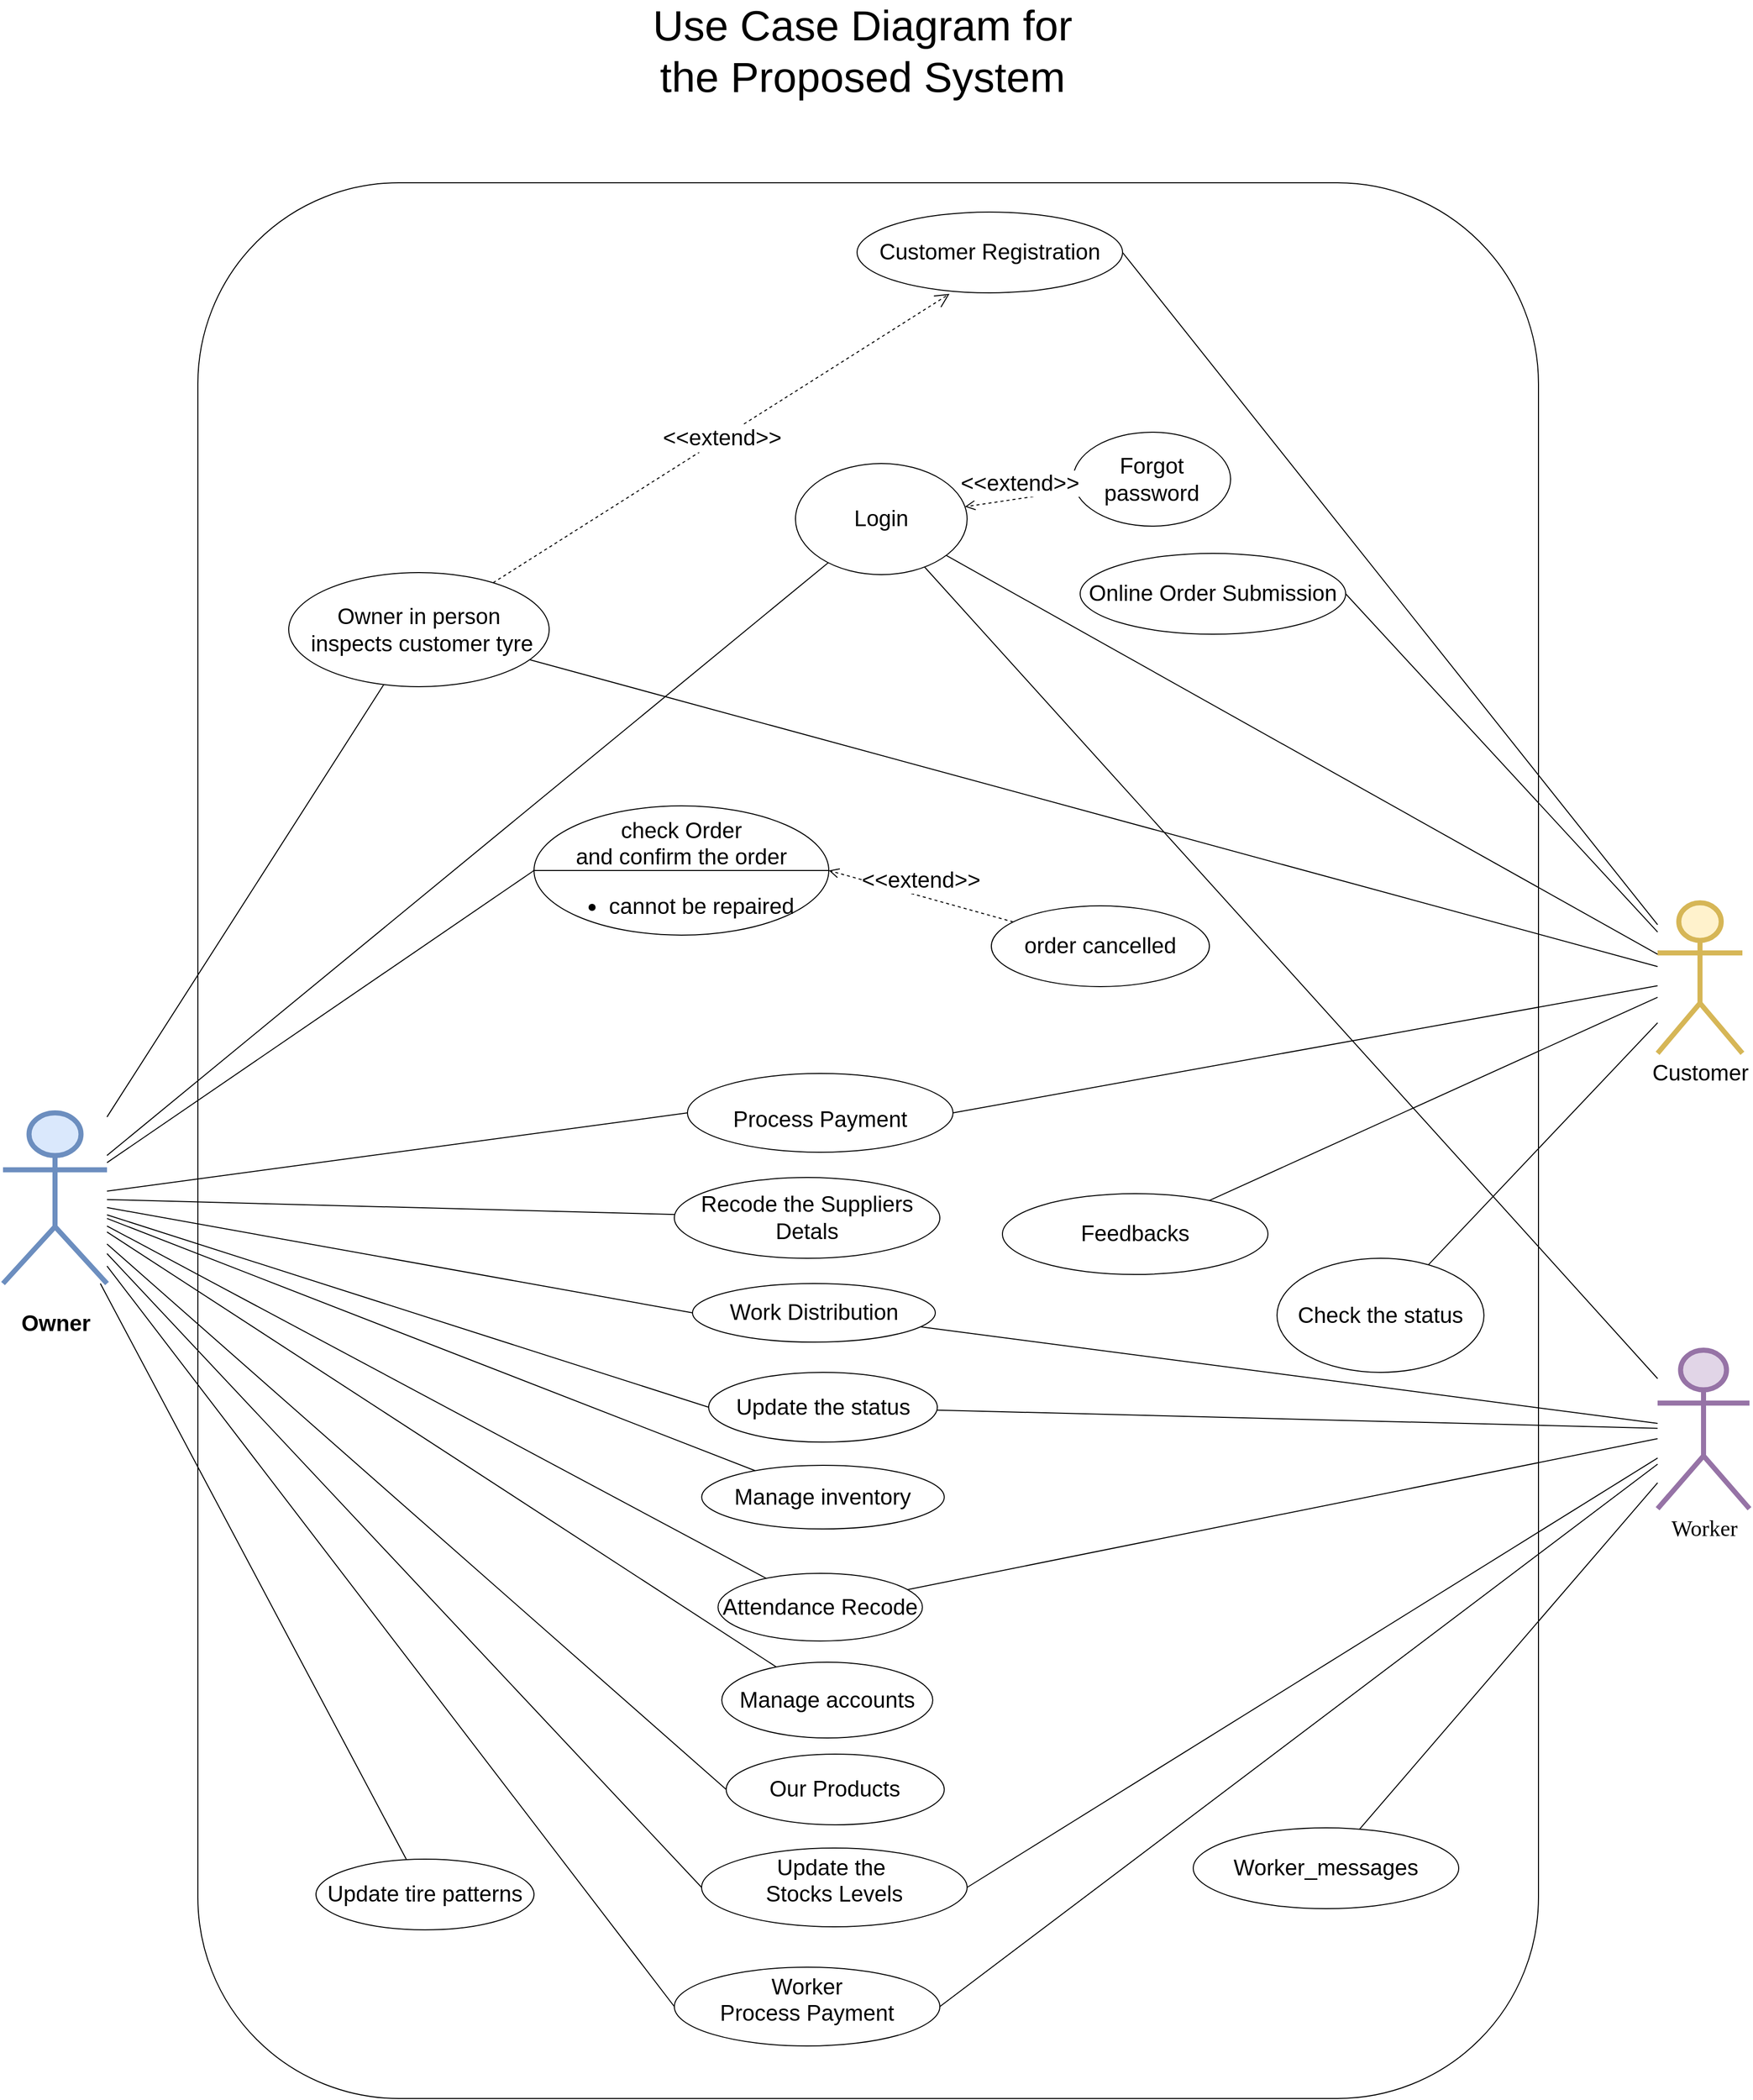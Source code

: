 <mxfile border="50" scale="3" compressed="false" locked="false" version="24.7.17" pages="2">
  <diagram name="Proposed" id="YmL12bMKpDGza6XwsDPr">
    <mxGraphModel dx="3960" dy="3684" grid="0" gridSize="10" guides="1" tooltips="1" connect="1" arrows="0" fold="1" page="0" pageScale="1" pageWidth="827" pageHeight="1169" background="none" math="1" shadow="0">
      <root>
        <mxCell id="X5NqExCQtvZxIxQ7pmgY-0" />
        <mxCell id="1" parent="X5NqExCQtvZxIxQ7pmgY-0" />
        <mxCell id="BASVU8sK8GHN45CdobEa-1" value="" style="rounded=1;whiteSpace=wrap;html=1;fontSize=22;" parent="1" vertex="1">
          <mxGeometry x="1420" y="-1015" width="1328" height="1897" as="geometry" />
        </mxCell>
        <mxCell id="BASVU8sK8GHN45CdobEa-2" value="&lt;div style=&quot;text-align: justify; font-size: 22px;&quot;&gt;Update the status&lt;/div&gt;" style="ellipse;whiteSpace=wrap;html=1;fontSize=22;verticalAlign=middle;" parent="1" vertex="1">
          <mxGeometry x="1926" y="163" width="226.5" height="69" as="geometry" />
        </mxCell>
        <mxCell id="BASVU8sK8GHN45CdobEa-3" value="Customer" style="shape=umlActor;verticalLabelPosition=bottom;verticalAlign=top;html=1;outlineConnect=0;fontSize=22;strokeWidth=5;fillColor=#fff2cc;strokeColor=#d6b656;" parent="1" vertex="1">
          <mxGeometry x="2866" y="-302" width="84" height="149" as="geometry" />
        </mxCell>
        <mxCell id="BASVU8sK8GHN45CdobEa-4" value="&lt;h1 style=&quot;line-height: 160%; font-size: 22px;&quot;&gt;Owner&lt;br style=&quot;font-size: 22px;&quot;&gt;&lt;/h1&gt;" style="shape=umlActor;verticalLabelPosition=bottom;verticalAlign=top;html=1;outlineConnect=0;strokeWidth=5;fontSize=22;fillColor=#dae8fc;strokeColor=#6c8ebf;" parent="1" vertex="1">
          <mxGeometry x="1227" y="-94" width="103" height="169" as="geometry" />
        </mxCell>
        <mxCell id="BASVU8sK8GHN45CdobEa-5" value="Worker" style="shape=umlActor;verticalLabelPosition=bottom;verticalAlign=top;html=1;outlineConnect=0;fontSize=22;fontFamily=Times New Roman;strokeWidth=5;fillColor=#e1d5e7;strokeColor=#9673a6;" parent="1" vertex="1">
          <mxGeometry x="2866" y="141" width="91" height="157" as="geometry" />
        </mxCell>
        <mxCell id="BASVU8sK8GHN45CdobEa-8" value="&#xa;Process Payment&#xa;&#xa;" style="ellipse;whiteSpace=wrap;html=1;fontSize=22;verticalAlign=top;" parent="1" vertex="1">
          <mxGeometry x="1905" y="-133" width="263" height="78" as="geometry" />
        </mxCell>
        <mxCell id="BASVU8sK8GHN45CdobEa-9" value="&lt;font style=&quot;font-size: 22px;&quot;&gt;Online Order Submission&lt;br style=&quot;font-size: 22px;&quot;&gt;&lt;/font&gt;" style="ellipse;whiteSpace=wrap;html=1;verticalAlign=middle;horizontal=1;align=center;fontSize=22;" parent="1" vertex="1">
          <mxGeometry x="2294" y="-648" width="263" height="80" as="geometry" />
        </mxCell>
        <mxCell id="BASVU8sK8GHN45CdobEa-11" value="" style="endArrow=none;html=1;rounded=0;entryX=1;entryY=0.5;entryDx=0;entryDy=0;fontSize=22;" parent="1" source="BASVU8sK8GHN45CdobEa-3" target="BASVU8sK8GHN45CdobEa-9" edge="1">
          <mxGeometry width="50" height="50" relative="1" as="geometry">
            <mxPoint x="2461" y="284" as="sourcePoint" />
            <mxPoint x="2511" y="234" as="targetPoint" />
          </mxGeometry>
        </mxCell>
        <mxCell id="BASVU8sK8GHN45CdobEa-12" value="" style="endArrow=none;html=1;rounded=0;exitX=0;exitY=0.5;exitDx=0;exitDy=0;fontSize=22;" parent="1" source="BASVU8sK8GHN45CdobEa-2" target="BASVU8sK8GHN45CdobEa-4" edge="1">
          <mxGeometry width="50" height="50" relative="1" as="geometry">
            <mxPoint x="1983" y="124" as="sourcePoint" />
            <mxPoint x="1484" y="-5" as="targetPoint" />
          </mxGeometry>
        </mxCell>
        <mxCell id="BASVU8sK8GHN45CdobEa-13" value="" style="endArrow=none;html=1;rounded=0;fontSize=22;" parent="1" source="BASVU8sK8GHN45CdobEa-5" target="BASVU8sK8GHN45CdobEa-2" edge="1">
          <mxGeometry width="50" height="50" relative="1" as="geometry">
            <mxPoint x="2742" y="318" as="sourcePoint" />
            <mxPoint x="2511" y="234" as="targetPoint" />
          </mxGeometry>
        </mxCell>
        <mxCell id="BASVU8sK8GHN45CdobEa-17" value="" style="endArrow=none;html=1;rounded=0;entryX=0;entryY=0.5;entryDx=0;entryDy=0;fontSize=22;" parent="1" source="BASVU8sK8GHN45CdobEa-4" target="BASVU8sK8GHN45CdobEa-8" edge="1">
          <mxGeometry width="50" height="50" relative="1" as="geometry">
            <mxPoint x="2461" y="343" as="sourcePoint" />
            <mxPoint x="2511" y="293" as="targetPoint" />
          </mxGeometry>
        </mxCell>
        <mxCell id="BASVU8sK8GHN45CdobEa-18" value="" style="endArrow=none;html=1;rounded=0;exitX=1;exitY=0.5;exitDx=0;exitDy=0;fontSize=22;" parent="1" source="BASVU8sK8GHN45CdobEa-8" target="BASVU8sK8GHN45CdobEa-3" edge="1">
          <mxGeometry width="50" height="50" relative="1" as="geometry">
            <mxPoint x="2461" y="343" as="sourcePoint" />
            <mxPoint x="2511" y="293" as="targetPoint" />
          </mxGeometry>
        </mxCell>
        <mxCell id="BASVU8sK8GHN45CdobEa-20" value="Use Case Diagram for the&amp;nbsp;Proposed System" style="text;strokeColor=none;fillColor=none;html=1;align=center;verticalAlign=middle;whiteSpace=wrap;rounded=0;fontSize=42;" parent="1" vertex="1">
          <mxGeometry x="1836" y="-1187" width="484.5" height="83" as="geometry" />
        </mxCell>
        <mxCell id="BASVU8sK8GHN45CdobEa-25" value="Work Distribution" style="ellipse;whiteSpace=wrap;html=1;fontSize=22;" parent="1" vertex="1">
          <mxGeometry x="1910" y="75" width="240.5" height="58" as="geometry" />
        </mxCell>
        <mxCell id="BASVU8sK8GHN45CdobEa-26" value="Feedbacks" style="ellipse;whiteSpace=wrap;html=1;fontSize=22;verticalAlign=middle;" parent="1" vertex="1">
          <mxGeometry x="2217" y="-14" width="263" height="80" as="geometry" />
        </mxCell>
        <mxCell id="BASVU8sK8GHN45CdobEa-27" value="" style="endArrow=none;html=1;rounded=0;fontSize=22;" parent="1" source="BASVU8sK8GHN45CdobEa-26" target="BASVU8sK8GHN45CdobEa-3" edge="1">
          <mxGeometry width="50" height="50" relative="1" as="geometry">
            <mxPoint x="2338" y="256" as="sourcePoint" />
            <mxPoint x="2802" y="-153" as="targetPoint" />
          </mxGeometry>
        </mxCell>
        <mxCell id="z4Wlg-TD6rMUuMXjeBsc-1" value="&lt;font style=&quot;font-size: 22px;&quot;&gt;Customer Registration&lt;/font&gt;" style="ellipse;whiteSpace=wrap;html=1;verticalAlign=middle;horizontal=1;align=center;fontSize=22;" parent="1" vertex="1">
          <mxGeometry x="2073" y="-986" width="263" height="80" as="geometry" />
        </mxCell>
        <mxCell id="z4Wlg-TD6rMUuMXjeBsc-2" value="" style="endArrow=none;html=1;rounded=0;entryX=1;entryY=0.5;entryDx=0;entryDy=0;fontSize=22;" parent="1" source="BASVU8sK8GHN45CdobEa-3" target="z4Wlg-TD6rMUuMXjeBsc-1" edge="1">
          <mxGeometry width="50" height="50" relative="1" as="geometry">
            <mxPoint x="2025" y="-112" as="sourcePoint" />
            <mxPoint x="2075" y="-162" as="targetPoint" />
          </mxGeometry>
        </mxCell>
        <mxCell id="z4Wlg-TD6rMUuMXjeBsc-3" value="" style="endArrow=none;html=1;rounded=0;entryX=0;entryY=0.5;entryDx=0;entryDy=0;fontSize=22;" parent="1" source="BASVU8sK8GHN45CdobEa-4" target="BASVU8sK8GHN45CdobEa-25" edge="1">
          <mxGeometry width="50" height="50" relative="1" as="geometry">
            <mxPoint x="2025" y="499" as="sourcePoint" />
            <mxPoint x="2075" y="449" as="targetPoint" />
          </mxGeometry>
        </mxCell>
        <mxCell id="z4Wlg-TD6rMUuMXjeBsc-4" value="" style="endArrow=none;html=1;rounded=0;fontSize=22;" parent="1" source="BASVU8sK8GHN45CdobEa-25" target="BASVU8sK8GHN45CdobEa-5" edge="1">
          <mxGeometry width="50" height="50" relative="1" as="geometry">
            <mxPoint x="1469" y="88" as="sourcePoint" />
            <mxPoint x="2005" y="1010" as="targetPoint" />
          </mxGeometry>
        </mxCell>
        <mxCell id="z4Wlg-TD6rMUuMXjeBsc-6" value="check Order&lt;br style=&quot;font-size: 22px;&quot;&gt;and confirm the order&lt;br style=&quot;font-size: 22px;&quot;&gt;&lt;ul style=&quot;font-size: 22px;&quot;&gt;&lt;li style=&quot;font-size: 22px;&quot;&gt;cannot be repaired&lt;/li&gt;&lt;/ul&gt;" style="ellipse;whiteSpace=wrap;html=1;fontSize=22;verticalAlign=top;horizontal=1;spacing=7;" parent="1" vertex="1">
          <mxGeometry x="1753" y="-398" width="292" height="128" as="geometry" />
        </mxCell>
        <mxCell id="z4Wlg-TD6rMUuMXjeBsc-7" value="" style="endArrow=none;html=1;rounded=0;entryX=0;entryY=0.5;entryDx=0;entryDy=0;fontSize=22;" parent="1" source="BASVU8sK8GHN45CdobEa-4" target="z4Wlg-TD6rMUuMXjeBsc-6" edge="1">
          <mxGeometry width="50" height="50" relative="1" as="geometry">
            <mxPoint x="2025" y="-176" as="sourcePoint" />
            <mxPoint x="2075" y="-226" as="targetPoint" />
          </mxGeometry>
        </mxCell>
        <mxCell id="z4Wlg-TD6rMUuMXjeBsc-8" value="order cancelled" style="ellipse;whiteSpace=wrap;html=1;fontSize=22;" parent="1" vertex="1">
          <mxGeometry x="2206" y="-299" width="216" height="80" as="geometry" />
        </mxCell>
        <mxCell id="z4Wlg-TD6rMUuMXjeBsc-9" value="&lt;font style=&quot;font-size: 22px;&quot;&gt;&amp;lt;&amp;lt;extend&amp;gt;&amp;gt;&lt;/font&gt;" style="html=1;verticalAlign=bottom;endArrow=open;dashed=1;endSize=8;curved=0;rounded=0;entryX=1;entryY=0.5;entryDx=0;entryDy=0;fontSize=22;" parent="1" source="z4Wlg-TD6rMUuMXjeBsc-8" target="z4Wlg-TD6rMUuMXjeBsc-6" edge="1">
          <mxGeometry relative="1" as="geometry">
            <mxPoint x="2090" y="-201" as="sourcePoint" />
            <mxPoint x="2010" y="-201" as="targetPoint" />
          </mxGeometry>
        </mxCell>
        <mxCell id="jEofJOEV6lVEAJybt3JH-1" value="Owner in person&lt;div&gt;&amp;nbsp;inspects customer tyre&lt;/div&gt;" style="ellipse;whiteSpace=wrap;html=1;fontSize=22;" parent="1" vertex="1">
          <mxGeometry x="1510" y="-629" width="258" height="113" as="geometry" />
        </mxCell>
        <mxCell id="jEofJOEV6lVEAJybt3JH-2" value="" style="endArrow=none;html=1;rounded=0;fontSize=22;" parent="1" source="BASVU8sK8GHN45CdobEa-4" target="jEofJOEV6lVEAJybt3JH-1" edge="1">
          <mxGeometry width="50" height="50" relative="1" as="geometry">
            <mxPoint x="2088" y="-89" as="sourcePoint" />
            <mxPoint x="2138" y="-139" as="targetPoint" />
          </mxGeometry>
        </mxCell>
        <mxCell id="jEofJOEV6lVEAJybt3JH-3" value="" style="endArrow=none;html=1;rounded=0;fontSize=22;" parent="1" source="jEofJOEV6lVEAJybt3JH-1" target="BASVU8sK8GHN45CdobEa-3" edge="1">
          <mxGeometry width="50" height="50" relative="1" as="geometry">
            <mxPoint x="2250" y="-89" as="sourcePoint" />
            <mxPoint x="2300" y="-139" as="targetPoint" />
          </mxGeometry>
        </mxCell>
        <mxCell id="jEofJOEV6lVEAJybt3JH-4" value="Manage accounts" style="ellipse;whiteSpace=wrap;html=1;fontSize=22;" parent="1" vertex="1">
          <mxGeometry x="1939" y="450" width="209" height="75" as="geometry" />
        </mxCell>
        <mxCell id="jEofJOEV6lVEAJybt3JH-10" value="" style="endArrow=none;html=1;rounded=0;fontSize=22;" parent="1" source="BASVU8sK8GHN45CdobEa-4" target="jEofJOEV6lVEAJybt3JH-4" edge="1">
          <mxGeometry width="50" height="50" relative="1" as="geometry">
            <mxPoint x="2138" y="545" as="sourcePoint" />
            <mxPoint x="2188" y="495" as="targetPoint" />
          </mxGeometry>
        </mxCell>
        <mxCell id="jEofJOEV6lVEAJybt3JH-12" value="Check the status" style="ellipse;whiteSpace=wrap;html=1;fontSize=22;" parent="1" vertex="1">
          <mxGeometry x="2489" y="50" width="205" height="113" as="geometry" />
        </mxCell>
        <mxCell id="jEofJOEV6lVEAJybt3JH-13" value="" style="endArrow=none;html=1;rounded=0;fontSize=22;" parent="1" source="jEofJOEV6lVEAJybt3JH-12" target="BASVU8sK8GHN45CdobEa-3" edge="1">
          <mxGeometry width="50" height="50" relative="1" as="geometry">
            <mxPoint x="2165" y="237" as="sourcePoint" />
            <mxPoint x="2215" y="187" as="targetPoint" />
          </mxGeometry>
        </mxCell>
        <mxCell id="jEofJOEV6lVEAJybt3JH-15" value="Manage inventory" style="ellipse;whiteSpace=wrap;html=1;fontSize=22;" parent="1" vertex="1">
          <mxGeometry x="1919.12" y="255" width="240.25" height="63" as="geometry" />
        </mxCell>
        <mxCell id="jEofJOEV6lVEAJybt3JH-16" value="" style="endArrow=none;html=1;rounded=0;fontSize=22;" parent="1" source="BASVU8sK8GHN45CdobEa-4" target="jEofJOEV6lVEAJybt3JH-15" edge="1">
          <mxGeometry width="50" height="50" relative="1" as="geometry">
            <mxPoint x="2154" y="417" as="sourcePoint" />
            <mxPoint x="2204" y="367" as="targetPoint" />
          </mxGeometry>
        </mxCell>
        <mxCell id="jEofJOEV6lVEAJybt3JH-18" value="&lt;font style=&quot;font-size: 22px;&quot;&gt;Login&lt;/font&gt;" style="ellipse;whiteSpace=wrap;html=1;fontSize=22;" parent="1" vertex="1">
          <mxGeometry x="2012" y="-737" width="170" height="110" as="geometry" />
        </mxCell>
        <mxCell id="jEofJOEV6lVEAJybt3JH-20" value="Forgot password" style="ellipse;whiteSpace=wrap;html=1;fontSize=22;" parent="1" vertex="1">
          <mxGeometry x="2287" y="-768" width="156" height="93" as="geometry" />
        </mxCell>
        <mxCell id="jEofJOEV6lVEAJybt3JH-30" value="&lt;font style=&quot;font-size: 22px;&quot;&gt;&amp;lt;&amp;lt;extend&amp;gt;&amp;gt;&lt;/font&gt;" style="html=1;verticalAlign=bottom;endArrow=open;dashed=1;endSize=8;curved=0;rounded=0;fontSize=22;" parent="1" source="jEofJOEV6lVEAJybt3JH-20" target="jEofJOEV6lVEAJybt3JH-18" edge="1">
          <mxGeometry relative="1" as="geometry">
            <mxPoint x="1863.002" y="-320.613" as="sourcePoint" />
            <mxPoint x="1735.14" y="-366" as="targetPoint" />
          </mxGeometry>
        </mxCell>
        <mxCell id="jEofJOEV6lVEAJybt3JH-31" value="" style="line;strokeWidth=1;fillColor=none;align=left;verticalAlign=middle;spacingTop=-1;spacingLeft=3;spacingRight=3;rotatable=0;labelPosition=right;points=[];portConstraint=eastwest;strokeColor=inherit;fontSize=22;" parent="1" vertex="1">
          <mxGeometry x="1752" y="-412.5" width="293" height="157" as="geometry" />
        </mxCell>
        <mxCell id="cjmCHWJsZ1U57zTjacqN-2" value="&lt;font style=&quot;font-size: 22px;&quot;&gt;&amp;lt;&amp;lt;extend&amp;gt;&amp;gt;&lt;/font&gt;" style="endArrow=open;endSize=12;dashed=1;html=1;rounded=0;entryX=0.348;entryY=1.013;entryDx=0;entryDy=0;entryPerimeter=0;fontSize=22;" parent="1" source="jEofJOEV6lVEAJybt3JH-1" target="z4Wlg-TD6rMUuMXjeBsc-1" edge="1">
          <mxGeometry width="160" relative="1" as="geometry">
            <mxPoint x="1320" y="-265" as="sourcePoint" />
            <mxPoint x="1480" y="-265" as="targetPoint" />
          </mxGeometry>
        </mxCell>
        <mxCell id="zgNBtfO4YtwGGAF3Knli-1" value="" style="endArrow=none;html=1;rounded=0;fontSize=22;" parent="1" source="BASVU8sK8GHN45CdobEa-4" target="jEofJOEV6lVEAJybt3JH-18" edge="1">
          <mxGeometry width="50" height="50" relative="1" as="geometry">
            <mxPoint x="2380" y="-157" as="sourcePoint" />
            <mxPoint x="2430" y="-207" as="targetPoint" />
          </mxGeometry>
        </mxCell>
        <mxCell id="zgNBtfO4YtwGGAF3Knli-2" value="" style="endArrow=none;html=1;rounded=0;fontSize=22;" parent="1" source="jEofJOEV6lVEAJybt3JH-18" target="BASVU8sK8GHN45CdobEa-3" edge="1">
          <mxGeometry width="50" height="50" relative="1" as="geometry">
            <mxPoint x="2380" y="-41" as="sourcePoint" />
            <mxPoint x="2430" y="-91" as="targetPoint" />
          </mxGeometry>
        </mxCell>
        <mxCell id="zgNBtfO4YtwGGAF3Knli-3" value="" style="endArrow=none;html=1;rounded=0;fontSize=22;" parent="1" source="jEofJOEV6lVEAJybt3JH-18" target="BASVU8sK8GHN45CdobEa-5" edge="1">
          <mxGeometry width="50" height="50" relative="1" as="geometry">
            <mxPoint x="2380" y="-41" as="sourcePoint" />
            <mxPoint x="2430" y="-91" as="targetPoint" />
          </mxGeometry>
        </mxCell>
        <mxCell id="8N_MSQzb9k8BhIBb6NdF-1" value="Attendance Recode" style="ellipse;whiteSpace=wrap;html=1;fontSize=22;" vertex="1" parent="1">
          <mxGeometry x="1935.25" y="362" width="202.5" height="67" as="geometry" />
        </mxCell>
        <mxCell id="8N_MSQzb9k8BhIBb6NdF-2" value="" style="endArrow=none;html=1;rounded=0;fontSize=22;" edge="1" parent="1" source="BASVU8sK8GHN45CdobEa-4" target="8N_MSQzb9k8BhIBb6NdF-1">
          <mxGeometry width="50" height="50" relative="1" as="geometry">
            <mxPoint x="1340" y="32" as="sourcePoint" />
            <mxPoint x="1966" y="420" as="targetPoint" />
          </mxGeometry>
        </mxCell>
        <mxCell id="8N_MSQzb9k8BhIBb6NdF-3" value="" style="endArrow=none;html=1;rounded=0;fontSize=22;" edge="1" parent="1" source="BASVU8sK8GHN45CdobEa-5" target="8N_MSQzb9k8BhIBb6NdF-1">
          <mxGeometry width="50" height="50" relative="1" as="geometry">
            <mxPoint x="1350" y="42" as="sourcePoint" />
            <mxPoint x="1978" y="592" as="targetPoint" />
          </mxGeometry>
        </mxCell>
        <mxCell id="8N_MSQzb9k8BhIBb6NdF-4" value="Worker_messages" style="ellipse;whiteSpace=wrap;html=1;fontSize=22;verticalAlign=middle;" vertex="1" parent="1">
          <mxGeometry x="2406" y="614" width="263" height="80" as="geometry" />
        </mxCell>
        <mxCell id="8N_MSQzb9k8BhIBb6NdF-6" value="" style="endArrow=none;html=1;rounded=0;fontSize=22;" edge="1" parent="1" source="BASVU8sK8GHN45CdobEa-5" target="8N_MSQzb9k8BhIBb6NdF-4">
          <mxGeometry width="50" height="50" relative="1" as="geometry">
            <mxPoint x="2876" y="243" as="sourcePoint" />
            <mxPoint x="2135" y="469" as="targetPoint" />
          </mxGeometry>
        </mxCell>
        <mxCell id="8N_MSQzb9k8BhIBb6NdF-7" value="Our Products" style="ellipse;whiteSpace=wrap;html=1;fontSize=22;" vertex="1" parent="1">
          <mxGeometry x="1943.37" y="541" width="216" height="70" as="geometry" />
        </mxCell>
        <mxCell id="8N_MSQzb9k8BhIBb6NdF-8" value="" style="endArrow=none;html=1;rounded=0;fontSize=22;entryX=0;entryY=0.5;entryDx=0;entryDy=0;" edge="1" parent="1" source="BASVU8sK8GHN45CdobEa-4" target="8N_MSQzb9k8BhIBb6NdF-7">
          <mxGeometry width="50" height="50" relative="1" as="geometry">
            <mxPoint x="1340" y="56" as="sourcePoint" />
            <mxPoint x="1815" y="570" as="targetPoint" />
          </mxGeometry>
        </mxCell>
        <mxCell id="8N_MSQzb9k8BhIBb6NdF-9" value="Recode the Suppliers Detals" style="ellipse;whiteSpace=wrap;html=1;fontSize=22;" vertex="1" parent="1">
          <mxGeometry x="1892" y="-30" width="263" height="80" as="geometry" />
        </mxCell>
        <mxCell id="8N_MSQzb9k8BhIBb6NdF-10" value="" style="endArrow=none;html=1;rounded=0;fontSize=22;" edge="1" parent="1" source="BASVU8sK8GHN45CdobEa-4" target="8N_MSQzb9k8BhIBb6NdF-9">
          <mxGeometry width="50" height="50" relative="1" as="geometry">
            <mxPoint x="1340" y="-6" as="sourcePoint" />
            <mxPoint x="1915" y="-84" as="targetPoint" />
          </mxGeometry>
        </mxCell>
        <mxCell id="8N_MSQzb9k8BhIBb6NdF-11" value="Update tire patterns" style="ellipse;whiteSpace=wrap;html=1;fontSize=22;" vertex="1" parent="1">
          <mxGeometry x="1537" y="645" width="216" height="70" as="geometry" />
        </mxCell>
        <mxCell id="8N_MSQzb9k8BhIBb6NdF-12" value="" style="endArrow=none;html=1;rounded=0;fontSize=22;" edge="1" parent="1" source="BASVU8sK8GHN45CdobEa-4" target="8N_MSQzb9k8BhIBb6NdF-11">
          <mxGeometry width="50" height="50" relative="1" as="geometry">
            <mxPoint x="1340" y="46" as="sourcePoint" />
            <mxPoint x="1960" y="590" as="targetPoint" />
          </mxGeometry>
        </mxCell>
        <mxCell id="8N_MSQzb9k8BhIBb6NdF-13" value="Worker&lt;br&gt;Process Payment&lt;div&gt;&lt;br/&gt;&lt;/div&gt;" style="ellipse;whiteSpace=wrap;html=1;fontSize=22;verticalAlign=top;" vertex="1" parent="1">
          <mxGeometry x="1892" y="752" width="263" height="78" as="geometry" />
        </mxCell>
        <mxCell id="8N_MSQzb9k8BhIBb6NdF-14" value="" style="endArrow=none;html=1;rounded=0;fontSize=22;entryX=0;entryY=0.5;entryDx=0;entryDy=0;" edge="1" parent="1" source="BASVU8sK8GHN45CdobEa-4" target="8N_MSQzb9k8BhIBb6NdF-13">
          <mxGeometry width="50" height="50" relative="1" as="geometry">
            <mxPoint x="1333" y="85" as="sourcePoint" />
            <mxPoint x="1637" y="656" as="targetPoint" />
          </mxGeometry>
        </mxCell>
        <mxCell id="8N_MSQzb9k8BhIBb6NdF-15" value="" style="endArrow=none;html=1;rounded=0;fontSize=22;entryX=1;entryY=0.5;entryDx=0;entryDy=0;" edge="1" parent="1" source="BASVU8sK8GHN45CdobEa-5" target="8N_MSQzb9k8BhIBb6NdF-13">
          <mxGeometry width="50" height="50" relative="1" as="geometry">
            <mxPoint x="2886" y="253" as="sourcePoint" />
            <mxPoint x="2598" y="516" as="targetPoint" />
          </mxGeometry>
        </mxCell>
        <mxCell id="8N_MSQzb9k8BhIBb6NdF-16" value="&lt;div&gt;&lt;span style=&quot;background-color: initial;&quot;&gt;Update the&amp;nbsp;&lt;/span&gt;&lt;/div&gt;&lt;div&gt;&lt;span style=&quot;background-color: initial;&quot;&gt;Stocks Levels&lt;/span&gt;&lt;br&gt;&lt;/div&gt;" style="ellipse;whiteSpace=wrap;html=1;fontSize=22;verticalAlign=top;" vertex="1" parent="1">
          <mxGeometry x="1919" y="634" width="263" height="78" as="geometry" />
        </mxCell>
        <mxCell id="8N_MSQzb9k8BhIBb6NdF-17" value="" style="endArrow=none;html=1;rounded=0;fontSize=22;entryX=0;entryY=0.5;entryDx=0;entryDy=0;" edge="1" parent="1" source="BASVU8sK8GHN45CdobEa-4" target="8N_MSQzb9k8BhIBb6NdF-16">
          <mxGeometry width="50" height="50" relative="1" as="geometry">
            <mxPoint x="1340" y="68" as="sourcePoint" />
            <mxPoint x="1902" y="801" as="targetPoint" />
          </mxGeometry>
        </mxCell>
        <mxCell id="8N_MSQzb9k8BhIBb6NdF-18" value="" style="endArrow=none;html=1;rounded=0;fontSize=22;entryX=1;entryY=0.5;entryDx=0;entryDy=0;" edge="1" parent="1" source="BASVU8sK8GHN45CdobEa-5" target="8N_MSQzb9k8BhIBb6NdF-16">
          <mxGeometry width="50" height="50" relative="1" as="geometry">
            <mxPoint x="2876" y="264" as="sourcePoint" />
            <mxPoint x="2165" y="801" as="targetPoint" />
          </mxGeometry>
        </mxCell>
      </root>
    </mxGraphModel>
  </diagram>
  <diagram id="xQNVnkqrWzyzBVPZ-Xyn" name="Currunt">
    <mxGraphModel dx="3183" dy="2480" grid="1" gridSize="10" guides="1" tooltips="1" connect="1" arrows="1" fold="1" page="1" pageScale="1" pageWidth="850" pageHeight="1100" math="0" shadow="0">
      <root>
        <mxCell id="0" />
        <mxCell id="1" parent="0" />
        <mxCell id="Smb2dAF-LG7ZXGUNU8pm-1" value="" style="rounded=1;whiteSpace=wrap;html=1;fillColor=#f5f5f5;strokeColor=#666666;fontColor=#333333;" parent="1" vertex="1">
          <mxGeometry x="-340" y="-935" width="690" height="1085" as="geometry" />
        </mxCell>
        <mxCell id="Smb2dAF-LG7ZXGUNU8pm-2" value="&lt;div style=&quot;text-align: justify;&quot;&gt;&lt;br&gt;&lt;/div&gt;&lt;div style=&quot;text-align: justify;&quot;&gt;&lt;span style=&quot;background-color: initial;&quot;&gt;Inspect Tyre&lt;/span&gt;&lt;/div&gt;&lt;div style=&quot;text-align: justify;&quot;&gt;&lt;br&gt;&lt;/div&gt;" style="ellipse;whiteSpace=wrap;html=1;fontSize=24;verticalAlign=top;" parent="1" vertex="1">
          <mxGeometry x="-129" y="-462" width="263" height="95" as="geometry" />
        </mxCell>
        <mxCell id="Smb2dAF-LG7ZXGUNU8pm-3" value="Customer" style="shape=umlActor;verticalLabelPosition=bottom;verticalAlign=top;html=1;outlineConnect=0;fontSize=24;strokeWidth=5;fillColor=#ffe6cc;strokeColor=#d79b00;" parent="1" vertex="1">
          <mxGeometry x="450" y="-757" width="70" height="149" as="geometry" />
        </mxCell>
        <mxCell id="Smb2dAF-LG7ZXGUNU8pm-4" value="&lt;h1 style=&quot;line-height: 160%;&quot;&gt;Owner&lt;br&gt;&lt;/h1&gt;" style="shape=umlActor;verticalLabelPosition=bottom;verticalAlign=top;html=1;outlineConnect=0;strokeWidth=5;fillColor=#dae8fc;strokeColor=#6c8ebf;" parent="1" vertex="1">
          <mxGeometry x="-550" y="-499" width="83" height="169" as="geometry" />
        </mxCell>
        <mxCell id="Smb2dAF-LG7ZXGUNU8pm-5" value="Worker" style="shape=umlActor;verticalLabelPosition=bottom;verticalAlign=top;html=1;outlineConnect=0;fontSize=24;fontFamily=Times New Roman;strokeWidth=5;fillColor=#e1d5e7;strokeColor=#9673a6;" parent="1" vertex="1">
          <mxGeometry x="450" y="-430" width="70" height="157" as="geometry" />
        </mxCell>
        <mxCell id="Smb2dAF-LG7ZXGUNU8pm-6" value="Assign the Worker" style="ellipse;whiteSpace=wrap;html=1;fontSize=24;" parent="1" vertex="1">
          <mxGeometry x="-133" y="-309" width="263" height="80" as="geometry" />
        </mxCell>
        <mxCell id="Smb2dAF-LG7ZXGUNU8pm-7" value="&#xa;Create Invoice&#xa;&#xa;" style="ellipse;whiteSpace=wrap;html=1;fontSize=20;verticalAlign=top;" parent="1" vertex="1">
          <mxGeometry x="-127" y="-779" width="263" height="80" as="geometry" />
        </mxCell>
        <mxCell id="Smb2dAF-LG7ZXGUNU8pm-8" value="&#xa;Process Payment&#xa;&#xa;" style="ellipse;whiteSpace=wrap;html=1;fontSize=23;verticalAlign=top;" parent="1" vertex="1">
          <mxGeometry x="-122.5" y="-616" width="263" height="80" as="geometry" />
        </mxCell>
        <mxCell id="Smb2dAF-LG7ZXGUNU8pm-9" value="&lt;font style=&quot;font-size: 24px;&quot;&gt;&lt;br&gt;Customer Arrival&lt;br&gt;&lt;/font&gt;" style="ellipse;whiteSpace=wrap;html=1;verticalAlign=top;horizontal=1;align=center;" parent="1" vertex="1">
          <mxGeometry x="-133" y="-905" width="263" height="85" as="geometry" />
        </mxCell>
        <mxCell id="Smb2dAF-LG7ZXGUNU8pm-10" value="" style="endArrow=none;html=1;rounded=0;entryX=0;entryY=0.5;entryDx=0;entryDy=0;" parent="1" source="Smb2dAF-LG7ZXGUNU8pm-4" target="Smb2dAF-LG7ZXGUNU8pm-9" edge="1">
          <mxGeometry width="50" height="50" relative="1" as="geometry">
            <mxPoint x="-639" y="-705" as="sourcePoint" />
            <mxPoint x="-589" y="-755" as="targetPoint" />
          </mxGeometry>
        </mxCell>
        <mxCell id="Smb2dAF-LG7ZXGUNU8pm-11" value="" style="endArrow=none;html=1;rounded=0;entryX=1;entryY=0.5;entryDx=0;entryDy=0;" parent="1" source="Smb2dAF-LG7ZXGUNU8pm-3" target="Smb2dAF-LG7ZXGUNU8pm-9" edge="1">
          <mxGeometry width="50" height="50" relative="1" as="geometry">
            <mxPoint x="333" y="-375" as="sourcePoint" />
            <mxPoint x="383" y="-425" as="targetPoint" />
          </mxGeometry>
        </mxCell>
        <mxCell id="Smb2dAF-LG7ZXGUNU8pm-12" value="" style="endArrow=none;html=1;rounded=0;exitX=0;exitY=0.5;exitDx=0;exitDy=0;" parent="1" source="Smb2dAF-LG7ZXGUNU8pm-2" target="Smb2dAF-LG7ZXGUNU8pm-4" edge="1">
          <mxGeometry width="50" height="50" relative="1" as="geometry">
            <mxPoint x="-145" y="-535" as="sourcePoint" />
            <mxPoint x="-644" y="-664" as="targetPoint" />
          </mxGeometry>
        </mxCell>
        <mxCell id="Smb2dAF-LG7ZXGUNU8pm-13" value="" style="endArrow=none;html=1;rounded=0;entryX=1;entryY=0.5;entryDx=0;entryDy=0;" parent="1" source="Smb2dAF-LG7ZXGUNU8pm-5" target="Smb2dAF-LG7ZXGUNU8pm-2" edge="1">
          <mxGeometry width="50" height="50" relative="1" as="geometry">
            <mxPoint x="614" y="-341" as="sourcePoint" />
            <mxPoint x="383" y="-425" as="targetPoint" />
          </mxGeometry>
        </mxCell>
        <mxCell id="Smb2dAF-LG7ZXGUNU8pm-14" value="" style="endArrow=none;html=1;rounded=0;entryX=0.052;entryY=0.331;entryDx=0;entryDy=0;entryPerimeter=0;" parent="1" source="Smb2dAF-LG7ZXGUNU8pm-4" target="Smb2dAF-LG7ZXGUNU8pm-6" edge="1">
          <mxGeometry width="50" height="50" relative="1" as="geometry">
            <mxPoint x="-628" y="-619" as="sourcePoint" />
            <mxPoint x="383" y="-425" as="targetPoint" />
          </mxGeometry>
        </mxCell>
        <mxCell id="Smb2dAF-LG7ZXGUNU8pm-15" value="" style="endArrow=none;html=1;rounded=0;exitX=1;exitY=0.5;exitDx=0;exitDy=0;" parent="1" source="Smb2dAF-LG7ZXGUNU8pm-6" target="Smb2dAF-LG7ZXGUNU8pm-5" edge="1">
          <mxGeometry width="50" height="50" relative="1" as="geometry">
            <mxPoint x="333" y="-375" as="sourcePoint" />
            <mxPoint x="606" y="-302" as="targetPoint" />
          </mxGeometry>
        </mxCell>
        <mxCell id="Smb2dAF-LG7ZXGUNU8pm-16" value="" style="endArrow=none;html=1;rounded=0;entryX=0;entryY=0.5;entryDx=0;entryDy=0;" parent="1" source="Smb2dAF-LG7ZXGUNU8pm-4" target="Smb2dAF-LG7ZXGUNU8pm-7" edge="1">
          <mxGeometry width="50" height="50" relative="1" as="geometry">
            <mxPoint x="-640" y="-553" as="sourcePoint" />
            <mxPoint x="383" y="-425" as="targetPoint" />
          </mxGeometry>
        </mxCell>
        <mxCell id="Smb2dAF-LG7ZXGUNU8pm-17" value="" style="endArrow=none;html=1;rounded=0;entryX=0;entryY=0.5;entryDx=0;entryDy=0;" parent="1" source="Smb2dAF-LG7ZXGUNU8pm-4" target="Smb2dAF-LG7ZXGUNU8pm-8" edge="1">
          <mxGeometry width="50" height="50" relative="1" as="geometry">
            <mxPoint x="333" y="-316" as="sourcePoint" />
            <mxPoint x="383" y="-366" as="targetPoint" />
          </mxGeometry>
        </mxCell>
        <mxCell id="Smb2dAF-LG7ZXGUNU8pm-18" value="" style="endArrow=none;html=1;rounded=0;exitX=1;exitY=0.5;exitDx=0;exitDy=0;" parent="1" source="Smb2dAF-LG7ZXGUNU8pm-8" target="Smb2dAF-LG7ZXGUNU8pm-3" edge="1">
          <mxGeometry width="50" height="50" relative="1" as="geometry">
            <mxPoint x="333" y="-316" as="sourcePoint" />
            <mxPoint x="383" y="-366" as="targetPoint" />
          </mxGeometry>
        </mxCell>
        <mxCell id="Smb2dAF-LG7ZXGUNU8pm-19" value="" style="endArrow=none;html=1;rounded=0;entryX=1;entryY=0.5;entryDx=0;entryDy=0;" parent="1" source="Smb2dAF-LG7ZXGUNU8pm-3" target="Smb2dAF-LG7ZXGUNU8pm-7" edge="1">
          <mxGeometry width="50" height="50" relative="1" as="geometry">
            <mxPoint x="333" y="-316" as="sourcePoint" />
            <mxPoint x="383" y="-366" as="targetPoint" />
          </mxGeometry>
        </mxCell>
        <mxCell id="Smb2dAF-LG7ZXGUNU8pm-20" value="Use Case Diagram for the currunt System" style="text;strokeColor=none;fillColor=none;html=1;align=center;verticalAlign=middle;whiteSpace=wrap;rounded=0;fontSize=39;" parent="1" vertex="1">
          <mxGeometry x="-243.75" y="-1060" width="484.5" height="83" as="geometry" />
        </mxCell>
        <mxCell id="Smb2dAF-LG7ZXGUNU8pm-21" value="Record the service details" style="ellipse;whiteSpace=wrap;html=1;fontSize=24;" parent="1" vertex="1">
          <mxGeometry x="-137" y="-39" width="263" height="80" as="geometry" />
        </mxCell>
        <mxCell id="Smb2dAF-LG7ZXGUNU8pm-22" value="" style="endArrow=none;html=1;rounded=0;fontSize=12;startSize=8;endSize=8;curved=1;exitX=1;exitY=1;exitDx=0;exitDy=0;exitPerimeter=0;entryX=0;entryY=0.5;entryDx=0;entryDy=0;" parent="1" source="Smb2dAF-LG7ZXGUNU8pm-4" target="Smb2dAF-LG7ZXGUNU8pm-21" edge="1">
          <mxGeometry width="50" height="50" relative="1" as="geometry">
            <mxPoint x="69" y="-287" as="sourcePoint" />
            <mxPoint x="119" y="-337" as="targetPoint" />
          </mxGeometry>
        </mxCell>
        <mxCell id="Smb2dAF-LG7ZXGUNU8pm-23" value="&#xa;Service Performed&#xa;&#xa;" style="ellipse;whiteSpace=wrap;html=1;fontSize=24;verticalAlign=top;" parent="1" vertex="1">
          <mxGeometry x="-129" y="-181" width="263" height="80" as="geometry" />
        </mxCell>
        <mxCell id="Smb2dAF-LG7ZXGUNU8pm-24" value="" style="endArrow=none;html=1;rounded=0;exitX=1;exitY=0.5;exitDx=0;exitDy=0;" parent="1" source="Smb2dAF-LG7ZXGUNU8pm-23" target="Smb2dAF-LG7ZXGUNU8pm-5" edge="1">
          <mxGeometry width="50" height="50" relative="1" as="geometry">
            <mxPoint x="340" y="-108" as="sourcePoint" />
            <mxPoint x="675" y="-333" as="targetPoint" />
          </mxGeometry>
        </mxCell>
      </root>
    </mxGraphModel>
  </diagram>
</mxfile>
